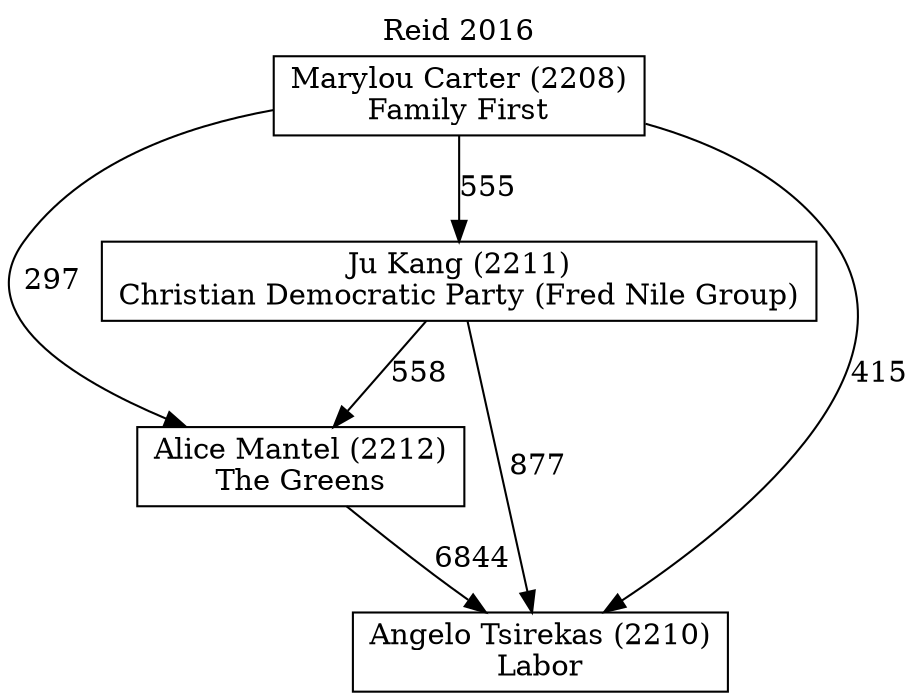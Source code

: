 // House preference flow
digraph "Angelo Tsirekas (2210)_Reid_2016" {
	graph [label="Reid 2016" labelloc=t mclimit=10]
	node [shape=box]
	"Alice Mantel (2212)" [label="Alice Mantel (2212)
The Greens"]
	"Ju Kang (2211)" [label="Ju Kang (2211)
Christian Democratic Party (Fred Nile Group)"]
	"Angelo Tsirekas (2210)" [label="Angelo Tsirekas (2210)
Labor"]
	"Marylou Carter (2208)" [label="Marylou Carter (2208)
Family First"]
	"Marylou Carter (2208)" -> "Angelo Tsirekas (2210)" [label=415]
	"Marylou Carter (2208)" -> "Alice Mantel (2212)" [label=297]
	"Ju Kang (2211)" -> "Angelo Tsirekas (2210)" [label=877]
	"Alice Mantel (2212)" -> "Angelo Tsirekas (2210)" [label=6844]
	"Ju Kang (2211)" -> "Alice Mantel (2212)" [label=558]
	"Marylou Carter (2208)" -> "Ju Kang (2211)" [label=555]
}
